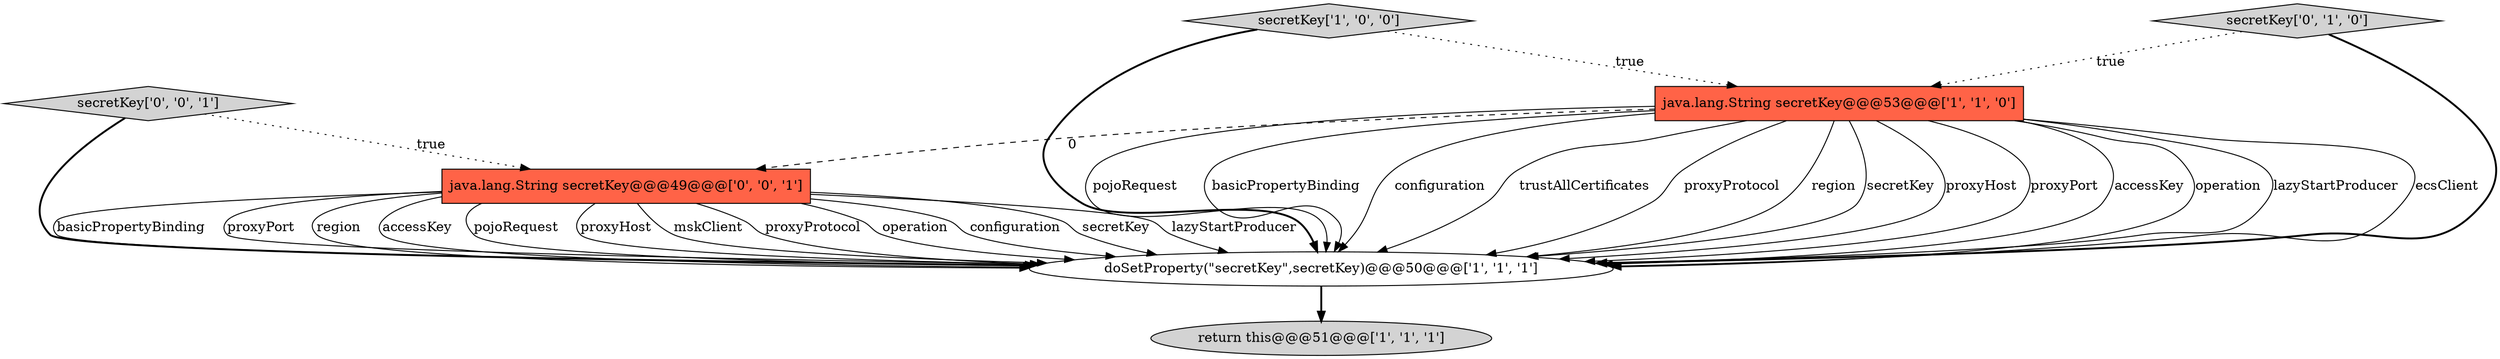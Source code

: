 digraph {
0 [style = filled, label = "doSetProperty(\"secretKey\",secretKey)@@@50@@@['1', '1', '1']", fillcolor = white, shape = ellipse image = "AAA0AAABBB1BBB"];
5 [style = filled, label = "java.lang.String secretKey@@@49@@@['0', '0', '1']", fillcolor = tomato, shape = box image = "AAA0AAABBB3BBB"];
1 [style = filled, label = "return this@@@51@@@['1', '1', '1']", fillcolor = lightgray, shape = ellipse image = "AAA0AAABBB1BBB"];
2 [style = filled, label = "secretKey['1', '0', '0']", fillcolor = lightgray, shape = diamond image = "AAA0AAABBB1BBB"];
6 [style = filled, label = "secretKey['0', '0', '1']", fillcolor = lightgray, shape = diamond image = "AAA0AAABBB3BBB"];
3 [style = filled, label = "java.lang.String secretKey@@@53@@@['1', '1', '0']", fillcolor = tomato, shape = box image = "AAA0AAABBB1BBB"];
4 [style = filled, label = "secretKey['0', '1', '0']", fillcolor = lightgray, shape = diamond image = "AAA0AAABBB2BBB"];
2->3 [style = dotted, label="true"];
3->5 [style = dashed, label="0"];
5->0 [style = solid, label="basicPropertyBinding"];
3->0 [style = solid, label="pojoRequest"];
3->0 [style = solid, label="basicPropertyBinding"];
5->0 [style = solid, label="proxyPort"];
3->0 [style = solid, label="configuration"];
3->0 [style = solid, label="trustAllCertificates"];
3->0 [style = solid, label="proxyProtocol"];
5->0 [style = solid, label="region"];
3->0 [style = solid, label="region"];
5->0 [style = solid, label="accessKey"];
5->0 [style = solid, label="pojoRequest"];
5->0 [style = solid, label="proxyHost"];
5->0 [style = solid, label="mskClient"];
6->0 [style = bold, label=""];
5->0 [style = solid, label="proxyProtocol"];
3->0 [style = solid, label="secretKey"];
3->0 [style = solid, label="proxyHost"];
4->0 [style = bold, label=""];
3->0 [style = solid, label="proxyPort"];
5->0 [style = solid, label="operation"];
2->0 [style = bold, label=""];
4->3 [style = dotted, label="true"];
3->0 [style = solid, label="accessKey"];
5->0 [style = solid, label="configuration"];
0->1 [style = bold, label=""];
5->0 [style = solid, label="secretKey"];
5->0 [style = solid, label="lazyStartProducer"];
3->0 [style = solid, label="operation"];
3->0 [style = solid, label="lazyStartProducer"];
3->0 [style = solid, label="ecsClient"];
6->5 [style = dotted, label="true"];
}
